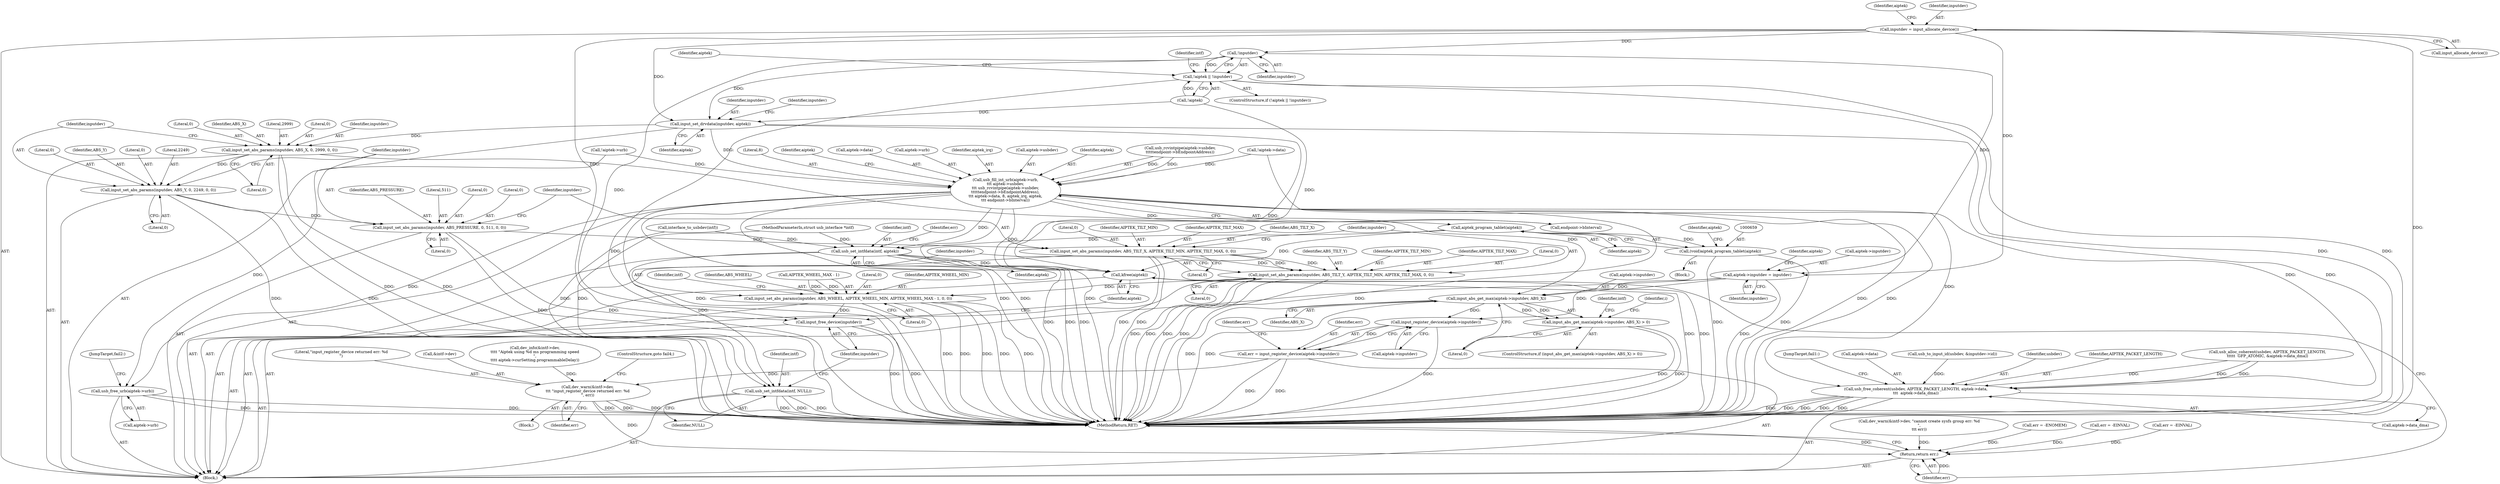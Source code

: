 digraph "0_linux_8e20cf2bce122ce9262d6034ee5d5b76fbb92f96@API" {
"1000147" [label="(Call,inputdev = input_allocate_device())"];
"1000154" [label="(Call,!inputdev)"];
"1000151" [label="(Call,!aiptek || !inputdev)"];
"1000209" [label="(Call,aiptek->inputdev = inputdev)"];
"1000664" [label="(Call,input_abs_get_max(aiptek->inputdev, ABS_X))"];
"1000663" [label="(Call,input_abs_get_max(aiptek->inputdev, ABS_X) > 0)"];
"1000727" [label="(Call,input_register_device(aiptek->inputdev))"];
"1000725" [label="(Call,err = input_register_device(aiptek->inputdev))"];
"1000734" [label="(Call,dev_warn(&intf->dev,\n\t\t\t \"input_register_device returned err: %d\n\", err))"];
"1000777" [label="(Return,return err;)"];
"1000405" [label="(Call,input_set_drvdata(inputdev, aiptek))"];
"1000508" [label="(Call,input_set_abs_params(inputdev, ABS_X, 0, 2999, 0, 0))"];
"1000515" [label="(Call,input_set_abs_params(inputdev, ABS_Y, 0, 2249, 0, 0))"];
"1000522" [label="(Call,input_set_abs_params(inputdev, ABS_PRESSURE, 0, 511, 0, 0))"];
"1000529" [label="(Call,input_set_abs_params(inputdev, ABS_TILT_X, AIPTEK_TILT_MIN, AIPTEK_TILT_MAX, 0, 0))"];
"1000536" [label="(Call,input_set_abs_params(inputdev, ABS_TILT_Y, AIPTEK_TILT_MIN, AIPTEK_TILT_MAX, 0, 0))"];
"1000543" [label="(Call,input_set_abs_params(inputdev, ABS_WHEEL, AIPTEK_WHEEL_MIN, AIPTEK_WHEEL_MAX - 1, 0, 0))"];
"1000773" [label="(Call,input_free_device(inputdev))"];
"1000599" [label="(Call,usb_fill_int_urb(aiptek->urb,\n\t\t\t aiptek->usbdev,\n\t\t\t usb_rcvintpipe(aiptek->usbdev,\n\t\t\t\t\tendpoint->bEndpointAddress),\n\t\t\t aiptek->data, 8, aiptek_irq, aiptek,\n\t\t\t endpoint->bInterval))"];
"1000660" [label="(Call,aiptek_program_tablet(aiptek))"];
"1000658" [label="(Call,(void)aiptek_program_tablet(aiptek))"];
"1000700" [label="(Call,usb_set_intfdata(intf, aiptek))"];
"1000770" [label="(Call,usb_set_intfdata(intf, NULL))"];
"1000775" [label="(Call,kfree(aiptek))"];
"1000755" [label="(Call,usb_free_urb(aiptek->urb))"];
"1000760" [label="(Call,usb_free_coherent(usbdev, AIPTEK_PACKET_LENGTH, aiptek->data,\n\t\t\t  aiptek->data_dma))"];
"1000668" [label="(Identifier,ABS_X)"];
"1000778" [label="(Identifier,err)"];
"1000153" [label="(Identifier,aiptek)"];
"1000613" [label="(Call,aiptek->data)"];
"1000155" [label="(Identifier,inputdev)"];
"1000726" [label="(Identifier,err)"];
"1000177" [label="(Call,!aiptek->data)"];
"1000756" [label="(Call,aiptek->urb)"];
"1000150" [label="(ControlStructure,if (!aiptek || !inputdev))"];
"1000759" [label="(JumpTarget,fail2:)"];
"1000216" [label="(Identifier,aiptek)"];
"1000541" [label="(Literal,0)"];
"1000658" [label="(Call,(void)aiptek_program_tablet(aiptek))"];
"1000513" [label="(Literal,0)"];
"1000546" [label="(Identifier,AIPTEK_WHEEL_MIN)"];
"1000544" [label="(Identifier,inputdev)"];
"1000551" [label="(Literal,0)"];
"1000543" [label="(Call,input_set_abs_params(inputdev, ABS_WHEEL, AIPTEK_WHEEL_MIN, AIPTEK_WHEEL_MAX - 1, 0, 0))"];
"1000166" [label="(Identifier,aiptek)"];
"1000700" [label="(Call,usb_set_intfdata(intf, aiptek))"];
"1000519" [label="(Literal,2249)"];
"1000213" [label="(Identifier,inputdev)"];
"1000515" [label="(Call,input_set_abs_params(inputdev, ABS_Y, 0, 2249, 0, 0))"];
"1000210" [label="(Call,aiptek->inputdev)"];
"1000762" [label="(Identifier,AIPTEK_PACKET_LENGTH)"];
"1000514" [label="(Literal,0)"];
"1000760" [label="(Call,usb_free_coherent(usbdev, AIPTEK_PACKET_LENGTH, aiptek->data,\n\t\t\t  aiptek->data_dma))"];
"1000661" [label="(Identifier,aiptek)"];
"1000770" [label="(Call,usb_set_intfdata(intf, NULL))"];
"1000510" [label="(Identifier,ABS_X)"];
"1000779" [label="(MethodReturn,RET)"];
"1000669" [label="(Literal,0)"];
"1000516" [label="(Identifier,inputdev)"];
"1000118" [label="(Block,)"];
"1000405" [label="(Call,input_set_drvdata(inputdev, aiptek))"];
"1000772" [label="(Identifier,NULL)"];
"1000520" [label="(Literal,0)"];
"1000538" [label="(Identifier,ABS_TILT_Y)"];
"1000674" [label="(Identifier,intf)"];
"1000558" [label="(Identifier,intf)"];
"1000147" [label="(Call,inputdev = input_allocate_device())"];
"1000512" [label="(Literal,2999)"];
"1000774" [label="(Identifier,inputdev)"];
"1000209" [label="(Call,aiptek->inputdev = inputdev)"];
"1000717" [label="(Call,dev_warn(&intf->dev, \"cannot create sysfs group err: %d\n\",\n\t\t\t err))"];
"1000532" [label="(Identifier,AIPTEK_TILT_MIN)"];
"1000542" [label="(Literal,0)"];
"1000152" [label="(Call,!aiptek)"];
"1000132" [label="(Call,err = -ENOMEM)"];
"1000116" [label="(MethodParameterIn,struct usb_interface *intf)"];
"1000662" [label="(ControlStructure,if (input_abs_get_max(aiptek->inputdev, ABS_X) > 0))"];
"1000739" [label="(Literal,\"input_register_device returned err: %d\n\")"];
"1000725" [label="(Call,err = input_register_device(aiptek->inputdev))"];
"1000727" [label="(Call,input_register_device(aiptek->inputdev))"];
"1000695" [label="(Call,err = -EINVAL)"];
"1000536" [label="(Call,input_set_abs_params(inputdev, ABS_TILT_Y, AIPTEK_TILT_MIN, AIPTEK_TILT_MAX, 0, 0))"];
"1000771" [label="(Identifier,intf)"];
"1000740" [label="(Identifier,err)"];
"1000735" [label="(Call,&intf->dev)"];
"1000666" [label="(Identifier,aiptek)"];
"1000600" [label="(Call,aiptek->urb)"];
"1000550" [label="(Literal,0)"];
"1000775" [label="(Call,kfree(aiptek))"];
"1000154" [label="(Call,!inputdev)"];
"1000537" [label="(Identifier,inputdev)"];
"1000704" [label="(Identifier,err)"];
"1000539" [label="(Identifier,AIPTEK_TILT_MIN)"];
"1000545" [label="(Identifier,ABS_WHEEL)"];
"1000660" [label="(Call,aiptek_program_tablet(aiptek))"];
"1000619" [label="(Call,endpoint->bInterval)"];
"1000151" [label="(Call,!aiptek || !inputdev)"];
"1000671" [label="(Call,dev_info(&intf->dev,\n\t\t\t\t \"Aiptek using %d ms programming speed\n\",\n\t\t\t\t aiptek->curSetting.programmableDelay))"];
"1000741" [label="(ControlStructure,goto fail4;)"];
"1000522" [label="(Call,input_set_abs_params(inputdev, ABS_PRESSURE, 0, 511, 0, 0))"];
"1000511" [label="(Literal,0)"];
"1000530" [label="(Identifier,inputdev)"];
"1000580" [label="(Call,err = -EINVAL)"];
"1000197" [label="(Call,!aiptek->urb)"];
"1000149" [label="(Call,input_allocate_device())"];
"1000407" [label="(Identifier,aiptek)"];
"1000665" [label="(Call,aiptek->inputdev)"];
"1000648" [label="(Block,)"];
"1000122" [label="(Call,interface_to_usbdev(intf))"];
"1000547" [label="(Call,AIPTEK_WHEEL_MAX - 1)"];
"1000766" [label="(Call,aiptek->data_dma)"];
"1000617" [label="(Identifier,aiptek_irq)"];
"1000509" [label="(Identifier,inputdev)"];
"1000148" [label="(Identifier,inputdev)"];
"1000664" [label="(Call,input_abs_get_max(aiptek->inputdev, ABS_X))"];
"1000701" [label="(Identifier,intf)"];
"1000603" [label="(Call,aiptek->usbdev)"];
"1000529" [label="(Call,input_set_abs_params(inputdev, ABS_TILT_X, AIPTEK_TILT_MIN, AIPTEK_TILT_MAX, 0, 0))"];
"1000533" [label="(Identifier,AIPTEK_TILT_MAX)"];
"1000776" [label="(Identifier,aiptek)"];
"1000531" [label="(Identifier,ABS_TILT_X)"];
"1000526" [label="(Literal,511)"];
"1000618" [label="(Identifier,aiptek)"];
"1000534" [label="(Literal,0)"];
"1000168" [label="(Call,usb_alloc_coherent(usbdev, AIPTEK_PACKET_LENGTH,\n\t\t\t\t\t  GFP_ATOMIC, &aiptek->data_dma))"];
"1000777" [label="(Return,return err;)"];
"1000528" [label="(Literal,0)"];
"1000769" [label="(JumpTarget,fail1:)"];
"1000508" [label="(Call,input_set_abs_params(inputdev, ABS_X, 0, 2999, 0, 0))"];
"1000527" [label="(Literal,0)"];
"1000160" [label="(Identifier,intf)"];
"1000525" [label="(Literal,0)"];
"1000517" [label="(Identifier,ABS_Y)"];
"1000647" [label="(Identifier,i)"];
"1000733" [label="(Block,)"];
"1000406" [label="(Identifier,inputdev)"];
"1000755" [label="(Call,usb_free_urb(aiptek->urb))"];
"1000606" [label="(Call,usb_rcvintpipe(aiptek->usbdev,\n\t\t\t\t\tendpoint->bEndpointAddress))"];
"1000728" [label="(Call,aiptek->inputdev)"];
"1000734" [label="(Call,dev_warn(&intf->dev,\n\t\t\t \"input_register_device returned err: %d\n\", err))"];
"1000663" [label="(Call,input_abs_get_max(aiptek->inputdev, ABS_X) > 0)"];
"1000523" [label="(Identifier,inputdev)"];
"1000763" [label="(Call,aiptek->data)"];
"1000540" [label="(Identifier,AIPTEK_TILT_MAX)"];
"1000732" [label="(Identifier,err)"];
"1000524" [label="(Identifier,ABS_PRESSURE)"];
"1000521" [label="(Literal,0)"];
"1000535" [label="(Literal,0)"];
"1000773" [label="(Call,input_free_device(inputdev))"];
"1000410" [label="(Identifier,inputdev)"];
"1000599" [label="(Call,usb_fill_int_urb(aiptek->urb,\n\t\t\t aiptek->usbdev,\n\t\t\t usb_rcvintpipe(aiptek->usbdev,\n\t\t\t\t\tendpoint->bEndpointAddress),\n\t\t\t aiptek->data, 8, aiptek_irq, aiptek,\n\t\t\t endpoint->bInterval))"];
"1000616" [label="(Literal,8)"];
"1000389" [label="(Call,usb_to_input_id(usbdev, &inputdev->id))"];
"1000761" [label="(Identifier,usbdev)"];
"1000625" [label="(Identifier,aiptek)"];
"1000702" [label="(Identifier,aiptek)"];
"1000518" [label="(Literal,0)"];
"1000147" -> "1000118"  [label="AST: "];
"1000147" -> "1000149"  [label="CFG: "];
"1000148" -> "1000147"  [label="AST: "];
"1000149" -> "1000147"  [label="AST: "];
"1000153" -> "1000147"  [label="CFG: "];
"1000147" -> "1000779"  [label="DDG: "];
"1000147" -> "1000154"  [label="DDG: "];
"1000147" -> "1000209"  [label="DDG: "];
"1000147" -> "1000405"  [label="DDG: "];
"1000147" -> "1000773"  [label="DDG: "];
"1000154" -> "1000151"  [label="AST: "];
"1000154" -> "1000155"  [label="CFG: "];
"1000155" -> "1000154"  [label="AST: "];
"1000151" -> "1000154"  [label="CFG: "];
"1000154" -> "1000151"  [label="DDG: "];
"1000154" -> "1000209"  [label="DDG: "];
"1000154" -> "1000405"  [label="DDG: "];
"1000154" -> "1000773"  [label="DDG: "];
"1000151" -> "1000150"  [label="AST: "];
"1000151" -> "1000152"  [label="CFG: "];
"1000152" -> "1000151"  [label="AST: "];
"1000160" -> "1000151"  [label="CFG: "];
"1000166" -> "1000151"  [label="CFG: "];
"1000151" -> "1000779"  [label="DDG: "];
"1000151" -> "1000779"  [label="DDG: "];
"1000151" -> "1000779"  [label="DDG: "];
"1000152" -> "1000151"  [label="DDG: "];
"1000209" -> "1000118"  [label="AST: "];
"1000209" -> "1000213"  [label="CFG: "];
"1000210" -> "1000209"  [label="AST: "];
"1000213" -> "1000209"  [label="AST: "];
"1000216" -> "1000209"  [label="CFG: "];
"1000209" -> "1000779"  [label="DDG: "];
"1000209" -> "1000664"  [label="DDG: "];
"1000209" -> "1000727"  [label="DDG: "];
"1000664" -> "1000663"  [label="AST: "];
"1000664" -> "1000668"  [label="CFG: "];
"1000665" -> "1000664"  [label="AST: "];
"1000668" -> "1000664"  [label="AST: "];
"1000669" -> "1000664"  [label="CFG: "];
"1000664" -> "1000779"  [label="DDG: "];
"1000664" -> "1000779"  [label="DDG: "];
"1000664" -> "1000663"  [label="DDG: "];
"1000664" -> "1000663"  [label="DDG: "];
"1000508" -> "1000664"  [label="DDG: "];
"1000664" -> "1000727"  [label="DDG: "];
"1000663" -> "1000662"  [label="AST: "];
"1000663" -> "1000669"  [label="CFG: "];
"1000669" -> "1000663"  [label="AST: "];
"1000674" -> "1000663"  [label="CFG: "];
"1000647" -> "1000663"  [label="CFG: "];
"1000663" -> "1000779"  [label="DDG: "];
"1000663" -> "1000779"  [label="DDG: "];
"1000727" -> "1000725"  [label="AST: "];
"1000727" -> "1000728"  [label="CFG: "];
"1000728" -> "1000727"  [label="AST: "];
"1000725" -> "1000727"  [label="CFG: "];
"1000727" -> "1000779"  [label="DDG: "];
"1000727" -> "1000725"  [label="DDG: "];
"1000725" -> "1000118"  [label="AST: "];
"1000726" -> "1000725"  [label="AST: "];
"1000732" -> "1000725"  [label="CFG: "];
"1000725" -> "1000779"  [label="DDG: "];
"1000725" -> "1000779"  [label="DDG: "];
"1000725" -> "1000734"  [label="DDG: "];
"1000734" -> "1000733"  [label="AST: "];
"1000734" -> "1000740"  [label="CFG: "];
"1000735" -> "1000734"  [label="AST: "];
"1000739" -> "1000734"  [label="AST: "];
"1000740" -> "1000734"  [label="AST: "];
"1000741" -> "1000734"  [label="CFG: "];
"1000734" -> "1000779"  [label="DDG: "];
"1000734" -> "1000779"  [label="DDG: "];
"1000734" -> "1000779"  [label="DDG: "];
"1000671" -> "1000734"  [label="DDG: "];
"1000734" -> "1000777"  [label="DDG: "];
"1000777" -> "1000118"  [label="AST: "];
"1000777" -> "1000778"  [label="CFG: "];
"1000778" -> "1000777"  [label="AST: "];
"1000779" -> "1000777"  [label="CFG: "];
"1000777" -> "1000779"  [label="DDG: "];
"1000778" -> "1000777"  [label="DDG: "];
"1000695" -> "1000777"  [label="DDG: "];
"1000717" -> "1000777"  [label="DDG: "];
"1000580" -> "1000777"  [label="DDG: "];
"1000132" -> "1000777"  [label="DDG: "];
"1000405" -> "1000118"  [label="AST: "];
"1000405" -> "1000407"  [label="CFG: "];
"1000406" -> "1000405"  [label="AST: "];
"1000407" -> "1000405"  [label="AST: "];
"1000410" -> "1000405"  [label="CFG: "];
"1000405" -> "1000779"  [label="DDG: "];
"1000152" -> "1000405"  [label="DDG: "];
"1000405" -> "1000508"  [label="DDG: "];
"1000405" -> "1000599"  [label="DDG: "];
"1000405" -> "1000775"  [label="DDG: "];
"1000508" -> "1000118"  [label="AST: "];
"1000508" -> "1000514"  [label="CFG: "];
"1000509" -> "1000508"  [label="AST: "];
"1000510" -> "1000508"  [label="AST: "];
"1000511" -> "1000508"  [label="AST: "];
"1000512" -> "1000508"  [label="AST: "];
"1000513" -> "1000508"  [label="AST: "];
"1000514" -> "1000508"  [label="AST: "];
"1000516" -> "1000508"  [label="CFG: "];
"1000508" -> "1000779"  [label="DDG: "];
"1000508" -> "1000779"  [label="DDG: "];
"1000508" -> "1000515"  [label="DDG: "];
"1000515" -> "1000118"  [label="AST: "];
"1000515" -> "1000521"  [label="CFG: "];
"1000516" -> "1000515"  [label="AST: "];
"1000517" -> "1000515"  [label="AST: "];
"1000518" -> "1000515"  [label="AST: "];
"1000519" -> "1000515"  [label="AST: "];
"1000520" -> "1000515"  [label="AST: "];
"1000521" -> "1000515"  [label="AST: "];
"1000523" -> "1000515"  [label="CFG: "];
"1000515" -> "1000779"  [label="DDG: "];
"1000515" -> "1000779"  [label="DDG: "];
"1000515" -> "1000522"  [label="DDG: "];
"1000522" -> "1000118"  [label="AST: "];
"1000522" -> "1000528"  [label="CFG: "];
"1000523" -> "1000522"  [label="AST: "];
"1000524" -> "1000522"  [label="AST: "];
"1000525" -> "1000522"  [label="AST: "];
"1000526" -> "1000522"  [label="AST: "];
"1000527" -> "1000522"  [label="AST: "];
"1000528" -> "1000522"  [label="AST: "];
"1000530" -> "1000522"  [label="CFG: "];
"1000522" -> "1000779"  [label="DDG: "];
"1000522" -> "1000779"  [label="DDG: "];
"1000522" -> "1000529"  [label="DDG: "];
"1000529" -> "1000118"  [label="AST: "];
"1000529" -> "1000535"  [label="CFG: "];
"1000530" -> "1000529"  [label="AST: "];
"1000531" -> "1000529"  [label="AST: "];
"1000532" -> "1000529"  [label="AST: "];
"1000533" -> "1000529"  [label="AST: "];
"1000534" -> "1000529"  [label="AST: "];
"1000535" -> "1000529"  [label="AST: "];
"1000537" -> "1000529"  [label="CFG: "];
"1000529" -> "1000779"  [label="DDG: "];
"1000529" -> "1000779"  [label="DDG: "];
"1000529" -> "1000536"  [label="DDG: "];
"1000529" -> "1000536"  [label="DDG: "];
"1000529" -> "1000536"  [label="DDG: "];
"1000536" -> "1000118"  [label="AST: "];
"1000536" -> "1000542"  [label="CFG: "];
"1000537" -> "1000536"  [label="AST: "];
"1000538" -> "1000536"  [label="AST: "];
"1000539" -> "1000536"  [label="AST: "];
"1000540" -> "1000536"  [label="AST: "];
"1000541" -> "1000536"  [label="AST: "];
"1000542" -> "1000536"  [label="AST: "];
"1000544" -> "1000536"  [label="CFG: "];
"1000536" -> "1000779"  [label="DDG: "];
"1000536" -> "1000779"  [label="DDG: "];
"1000536" -> "1000779"  [label="DDG: "];
"1000536" -> "1000779"  [label="DDG: "];
"1000536" -> "1000543"  [label="DDG: "];
"1000543" -> "1000118"  [label="AST: "];
"1000543" -> "1000551"  [label="CFG: "];
"1000544" -> "1000543"  [label="AST: "];
"1000545" -> "1000543"  [label="AST: "];
"1000546" -> "1000543"  [label="AST: "];
"1000547" -> "1000543"  [label="AST: "];
"1000550" -> "1000543"  [label="AST: "];
"1000551" -> "1000543"  [label="AST: "];
"1000558" -> "1000543"  [label="CFG: "];
"1000543" -> "1000779"  [label="DDG: "];
"1000543" -> "1000779"  [label="DDG: "];
"1000543" -> "1000779"  [label="DDG: "];
"1000543" -> "1000779"  [label="DDG: "];
"1000543" -> "1000779"  [label="DDG: "];
"1000547" -> "1000543"  [label="DDG: "];
"1000547" -> "1000543"  [label="DDG: "];
"1000543" -> "1000773"  [label="DDG: "];
"1000773" -> "1000118"  [label="AST: "];
"1000773" -> "1000774"  [label="CFG: "];
"1000774" -> "1000773"  [label="AST: "];
"1000776" -> "1000773"  [label="CFG: "];
"1000773" -> "1000779"  [label="DDG: "];
"1000773" -> "1000779"  [label="DDG: "];
"1000599" -> "1000118"  [label="AST: "];
"1000599" -> "1000619"  [label="CFG: "];
"1000600" -> "1000599"  [label="AST: "];
"1000603" -> "1000599"  [label="AST: "];
"1000606" -> "1000599"  [label="AST: "];
"1000613" -> "1000599"  [label="AST: "];
"1000616" -> "1000599"  [label="AST: "];
"1000617" -> "1000599"  [label="AST: "];
"1000618" -> "1000599"  [label="AST: "];
"1000619" -> "1000599"  [label="AST: "];
"1000625" -> "1000599"  [label="CFG: "];
"1000599" -> "1000779"  [label="DDG: "];
"1000599" -> "1000779"  [label="DDG: "];
"1000599" -> "1000779"  [label="DDG: "];
"1000599" -> "1000779"  [label="DDG: "];
"1000599" -> "1000779"  [label="DDG: "];
"1000599" -> "1000779"  [label="DDG: "];
"1000599" -> "1000779"  [label="DDG: "];
"1000197" -> "1000599"  [label="DDG: "];
"1000606" -> "1000599"  [label="DDG: "];
"1000606" -> "1000599"  [label="DDG: "];
"1000177" -> "1000599"  [label="DDG: "];
"1000599" -> "1000660"  [label="DDG: "];
"1000599" -> "1000700"  [label="DDG: "];
"1000599" -> "1000755"  [label="DDG: "];
"1000599" -> "1000760"  [label="DDG: "];
"1000599" -> "1000775"  [label="DDG: "];
"1000660" -> "1000658"  [label="AST: "];
"1000660" -> "1000661"  [label="CFG: "];
"1000661" -> "1000660"  [label="AST: "];
"1000658" -> "1000660"  [label="CFG: "];
"1000660" -> "1000658"  [label="DDG: "];
"1000660" -> "1000700"  [label="DDG: "];
"1000660" -> "1000775"  [label="DDG: "];
"1000658" -> "1000648"  [label="AST: "];
"1000659" -> "1000658"  [label="AST: "];
"1000666" -> "1000658"  [label="CFG: "];
"1000658" -> "1000779"  [label="DDG: "];
"1000658" -> "1000779"  [label="DDG: "];
"1000700" -> "1000118"  [label="AST: "];
"1000700" -> "1000702"  [label="CFG: "];
"1000701" -> "1000700"  [label="AST: "];
"1000702" -> "1000700"  [label="AST: "];
"1000704" -> "1000700"  [label="CFG: "];
"1000700" -> "1000779"  [label="DDG: "];
"1000700" -> "1000779"  [label="DDG: "];
"1000700" -> "1000779"  [label="DDG: "];
"1000116" -> "1000700"  [label="DDG: "];
"1000122" -> "1000700"  [label="DDG: "];
"1000700" -> "1000770"  [label="DDG: "];
"1000700" -> "1000775"  [label="DDG: "];
"1000770" -> "1000118"  [label="AST: "];
"1000770" -> "1000772"  [label="CFG: "];
"1000771" -> "1000770"  [label="AST: "];
"1000772" -> "1000770"  [label="AST: "];
"1000774" -> "1000770"  [label="CFG: "];
"1000770" -> "1000779"  [label="DDG: "];
"1000770" -> "1000779"  [label="DDG: "];
"1000770" -> "1000779"  [label="DDG: "];
"1000122" -> "1000770"  [label="DDG: "];
"1000116" -> "1000770"  [label="DDG: "];
"1000775" -> "1000118"  [label="AST: "];
"1000775" -> "1000776"  [label="CFG: "];
"1000776" -> "1000775"  [label="AST: "];
"1000778" -> "1000775"  [label="CFG: "];
"1000775" -> "1000779"  [label="DDG: "];
"1000775" -> "1000779"  [label="DDG: "];
"1000152" -> "1000775"  [label="DDG: "];
"1000755" -> "1000118"  [label="AST: "];
"1000755" -> "1000756"  [label="CFG: "];
"1000756" -> "1000755"  [label="AST: "];
"1000759" -> "1000755"  [label="CFG: "];
"1000755" -> "1000779"  [label="DDG: "];
"1000755" -> "1000779"  [label="DDG: "];
"1000197" -> "1000755"  [label="DDG: "];
"1000760" -> "1000118"  [label="AST: "];
"1000760" -> "1000766"  [label="CFG: "];
"1000761" -> "1000760"  [label="AST: "];
"1000762" -> "1000760"  [label="AST: "];
"1000763" -> "1000760"  [label="AST: "];
"1000766" -> "1000760"  [label="AST: "];
"1000769" -> "1000760"  [label="CFG: "];
"1000760" -> "1000779"  [label="DDG: "];
"1000760" -> "1000779"  [label="DDG: "];
"1000760" -> "1000779"  [label="DDG: "];
"1000760" -> "1000779"  [label="DDG: "];
"1000760" -> "1000779"  [label="DDG: "];
"1000168" -> "1000760"  [label="DDG: "];
"1000168" -> "1000760"  [label="DDG: "];
"1000168" -> "1000760"  [label="DDG: "];
"1000389" -> "1000760"  [label="DDG: "];
"1000177" -> "1000760"  [label="DDG: "];
}
